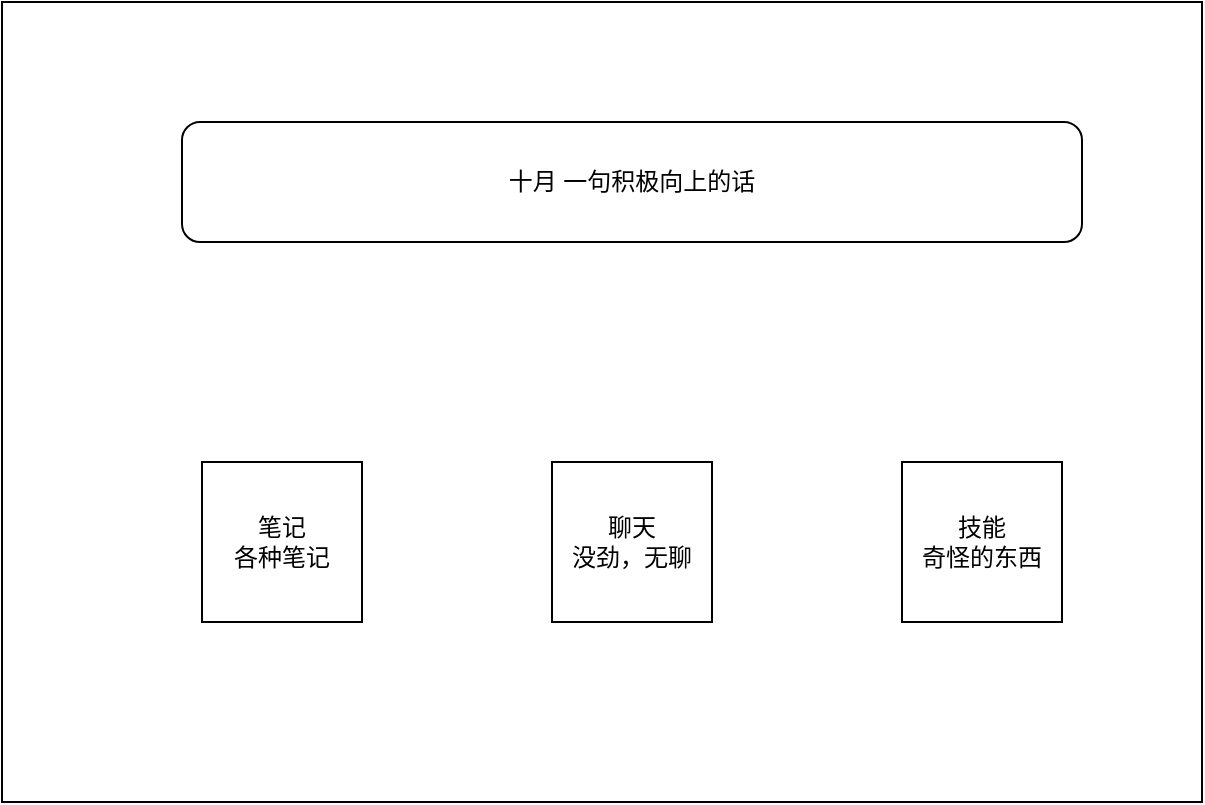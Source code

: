 <mxfile version="12.2.4"><diagram id="gUDXSlWGZfjYw2bMKoVO"><mxGraphModel dx="1214" dy="534" grid="1" gridSize="10" guides="1" tooltips="1" connect="1" arrows="1" fold="1" page="1" pageScale="1" pageWidth="827" pageHeight="1169" math="0" shadow="0"><root><mxCell id="0"/><mxCell id="1" parent="0"/><mxCell id="2" value="" style="rounded=0;whiteSpace=wrap;html=1;" vertex="1" parent="1"><mxGeometry x="120" y="80" width="600" height="400" as="geometry"/></mxCell><mxCell id="3" value="十月 一句积极向上的话" style="rounded=1;whiteSpace=wrap;html=1;" vertex="1" parent="1"><mxGeometry x="210" y="140" width="450" height="60" as="geometry"/></mxCell><mxCell id="4" value="笔记&lt;br&gt;各种笔记" style="whiteSpace=wrap;html=1;aspect=fixed;" vertex="1" parent="1"><mxGeometry x="220" y="310" width="80" height="80" as="geometry"/></mxCell><mxCell id="5" value="聊天&lt;br&gt;没劲，无聊" style="whiteSpace=wrap;html=1;aspect=fixed;" vertex="1" parent="1"><mxGeometry x="395" y="310" width="80" height="80" as="geometry"/></mxCell><mxCell id="6" value="技能&lt;br&gt;奇怪的东西" style="whiteSpace=wrap;html=1;aspect=fixed;" vertex="1" parent="1"><mxGeometry x="570" y="310" width="80" height="80" as="geometry"/></mxCell></root></mxGraphModel></diagram></mxfile>